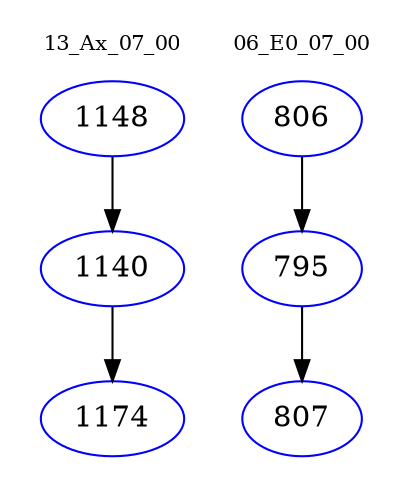 digraph{
subgraph cluster_0 {
color = white
label = "13_Ax_07_00";
fontsize=10;
T0_1148 [label="1148", color="blue"]
T0_1148 -> T0_1140 [color="black"]
T0_1140 [label="1140", color="blue"]
T0_1140 -> T0_1174 [color="black"]
T0_1174 [label="1174", color="blue"]
}
subgraph cluster_1 {
color = white
label = "06_E0_07_00";
fontsize=10;
T1_806 [label="806", color="blue"]
T1_806 -> T1_795 [color="black"]
T1_795 [label="795", color="blue"]
T1_795 -> T1_807 [color="black"]
T1_807 [label="807", color="blue"]
}
}
